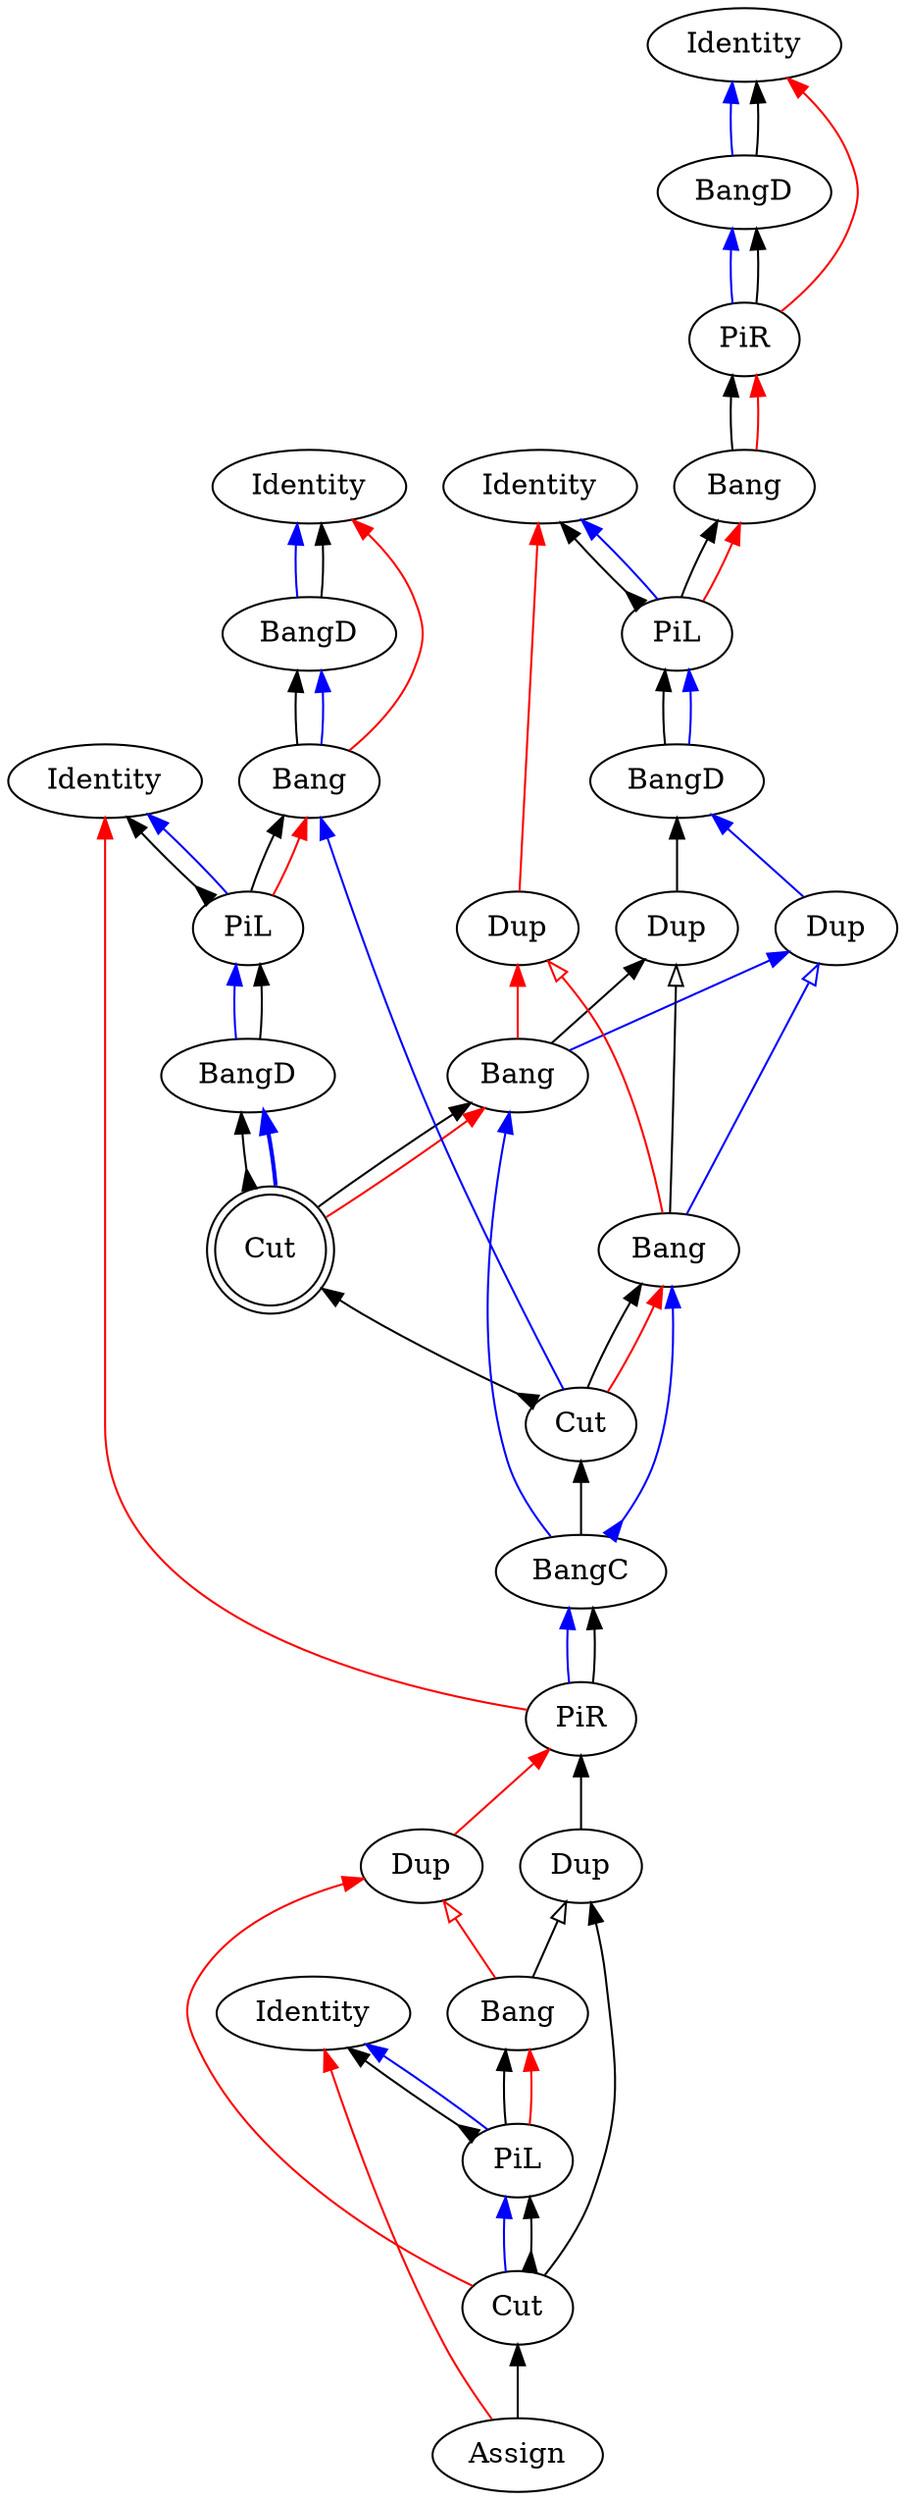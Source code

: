 digraph {
rankdir="BT"
"Identity0" [label="Identity"]
"BangD1" [label="BangD"]
"PiR2" [label="PiR"]
"Bang3" [label="Bang"]
"Identity4" [label="Identity"]
"PiL5" [label="PiL"]
"BangD6" [label="BangD"]
"Identity7" [label="Identity"]
"BangD8" [label="BangD"]
"Bang9" [label="Bang"]
"Identity10" [label="Identity"]
"PiL11" [label="PiL"]
"BangD12" [label="BangD"]
"PiR13" [label="PiR"]
"Identity14" [label="Identity"]
"PiL15" [label="PiL"]
"Assign16" [label="Assign"]
"Dup17" [label="Dup"]
"Dup18" [label="Dup"]
"Cut19" [label="Cut"]
"Bang20" [label="Bang"]
"Dup21" [label="Dup"]
"Dup22" [label="Dup"]
"Dup23" [label="Dup"]
"Bang24" [label="Bang"]
"Bang25" [label="Bang"]
"Cut26" [label="Cut",shape=doublecircle]
"Cut27" [label="Cut"]
"BangC28" [label="BangC"]
"Bang24" -> "Dup21"[color=black,weight=5,tooltip="c_bseq106",arrowhead=normal,arrowtail=none,dir=both]
"Bang25" -> "Dup21"[color=black,weight=5,tooltip="c_bseq112",arrowhead=onormal,arrowtail=none,dir=both]
"Dup17" -> "PiR13"[color=black,weight=5,tooltip="c_bseq32",arrowhead=normal,arrowtail=none,dir=both]
"Bang9" -> "BangD8"[color=black,weight=5,tooltip="c_bseq58",arrowhead=normal,arrowtail=none,dir=both]
"Dup21" -> "BangD6"[color=black,weight=5,tooltip="c_bseq67",arrowhead=normal,arrowtail=none,dir=both]
"Bang3" -> "PiR2"[color=black,weight=5,tooltip="c_bseq79",arrowhead=normal,arrowtail=none,dir=both]
"Cut19" -> "Dup17"[color=black,weight=5,tooltip="c_bseq86",arrowhead=normal,arrowtail=none,dir=both]
"Cut26" -> "Bang24"[color=black,weight=5,tooltip="dseq109",arrowhead=normal,arrowtail=none,dir=both]
"Cut27" -> "Bang25"[color=black,weight=5,tooltip="dseq115",arrowhead=normal,arrowtail=none,dir=both]
"PiL15" -> "Bang20"[color=black,weight=5,tooltip="dseq20",arrowhead=normal,arrowtail=none,dir=both]
"PiL11" -> "Bang9"[color=black,weight=5,tooltip="dseq54",arrowhead=normal,arrowtail=none,dir=both]
"PiL5" -> "Bang3"[color=black,weight=5,tooltip="dseq76",arrowhead=normal,arrowtail=none,dir=both]
"BangC28" -> "Bang24"[color=blue,weight=2,tooltip="h110",arrowhead=normal,arrowtail=none,dir=both]
"BangC28" -> "Bang25"[color=blue,weight=2,tooltip="h116",arrowhead=normal,arrowtail=inv,dir=both]
"PiR13" -> "BangC28"[color=blue,weight=2,tooltip="h34",arrowhead=normal,arrowtail=none,dir=both]
"Bang24" -> "Dup23"[color=blue,weight=2,tooltip="hf107",arrowhead=normal,arrowtail=none,dir=both]
"Bang25" -> "Dup23"[color=blue,weight=2,tooltip="hf113",arrowhead=onormal,arrowtail=none,dir=both]
"Dup23" -> "BangD6"[color=blue,weight=2,tooltip="hf65",arrowhead=normal,arrowtail=none,dir=both]
"BangD6" -> "PiL5"[color=black,weight=5,tooltip="hseq72",arrowhead=normal,arrowtail=none,dir=both]
"PiR2" -> "BangD1"[color=blue,weight=2,tooltip="i81",arrowhead=normal,arrowtail=none,dir=both]
"PiL15" -> "Identity14"[color=black,weight=5,tooltip="idseq21",arrowhead=normal,arrowtail=inv,dir=both]
"PiL11" -> "Identity10"[color=black,weight=5,tooltip="idseq55",arrowhead=normal,arrowtail=inv,dir=both]
"PiL5" -> "Identity4"[color=black,weight=5,tooltip="idseq77",arrowhead=normal,arrowtail=inv,dir=both]
"BangD1" -> "Identity0"[color=blue,weight=2,tooltip="iret84",arrowhead=normal,arrowtail=none,dir=both]
"BangD1" -> "Identity0"[color=black,weight=5,tooltip="iseq83",arrowhead=normal,arrowtail=none,dir=both]
"PiL15" -> "Identity14"[color=blue,weight=2,tooltip="lret19",arrowhead=normal,arrowtail=none,dir=both]
"PiL11" -> "Identity10"[color=blue,weight=2,tooltip="lret53",arrowhead=normal,arrowtail=none,dir=both]
"PiL5" -> "Identity4"[color=blue,weight=2,tooltip="lret75",arrowhead=normal,arrowtail=none,dir=both]
"Cut19" -> "PiL15"[color=blue,weight=2,tooltip="lval14",arrowhead=normal,arrowtail=none,dir=both]
"BangD12" -> "PiL11"[color=blue,weight=2,tooltip="lval48",arrowhead=normal,arrowtail=none,dir=both]
"BangD6" -> "PiL5"[color=blue,weight=2,tooltip="lval70",arrowhead=normal,arrowtail=none,dir=both]
"Bang20" -> "Dup17"[color=black,weight=5,tooltip="newcut_bseq100",arrowhead=onormal,arrowtail=none,dir=both]
"Cut26" -> "Bang24"[color=red,weight=2,tooltip="newrret111",arrowhead=normal,arrowtail=none,dir=both]
"Cut27" -> "Bang25"[color=red,weight=2,tooltip="newrret117",arrowhead=normal,arrowtail=none,dir=both]
"PiL15" -> "Bang20"[color=red,weight=2,tooltip="newrret18",arrowhead=normal,arrowtail=none,dir=both]
"PiL11" -> "Bang9"[color=red,weight=2,tooltip="newrret52",arrowhead=normal,arrowtail=none,dir=both]
"PiL5" -> "Bang3"[color=red,weight=2,tooltip="newrret74",arrowhead=normal,arrowtail=none,dir=both]
"Bang24" -> "Dup22"[color=red,weight=2,tooltip="newrretf108",arrowhead=normal,arrowtail=none,dir=both]
"Bang25" -> "Dup22"[color=red,weight=2,tooltip="newrretf114",arrowhead=onormal,arrowtail=none,dir=both]
"Dup18" -> "PiR13"[color=red,weight=2,tooltip="newrretf31",arrowhead=normal,arrowtail=none,dir=both]
"Bang9" -> "Identity7"[color=red,weight=2,tooltip="newrretf57",arrowhead=normal,arrowtail=none,dir=both]
"Dup22" -> "Identity4"[color=red,weight=2,tooltip="newrretf66",arrowhead=normal,arrowtail=none,dir=both]
"Bang3" -> "PiR2"[color=red,weight=2,tooltip="newrretf78",arrowhead=normal,arrowtail=none,dir=both]
"Cut19" -> "Dup18"[color=red,weight=2,tooltip="newrretf87",arrowhead=normal,arrowtail=none,dir=both]
"Bang20" -> "Dup18"[color=red,weight=2,tooltip="newrretf91",arrowhead=onormal,arrowtail=none,dir=both]
"PiR13" -> "Identity10"[color=red,weight=2,tooltip="ret42",arrowhead=normal,arrowtail=none,dir=both]
"Assign16" -> "Identity14"[color=red,weight=2,tooltip="ret8",arrowhead=normal,arrowtail=none,dir=both]
"PiR2" -> "Identity0"[color=red,weight=2,tooltip="ret82",arrowhead=normal,arrowtail=none,dir=both]
"PiR13" -> "BangC28"[color=black,weight=5,tooltip="seq33",arrowhead=normal,arrowtail=none,dir=both]
"Cut26" -> "BangD12"[color=black,weight=5,tooltip="seq45",arrowhead=normal,arrowtail=inv,dir=both]
"PiR2" -> "BangD1"[color=black,weight=5,tooltip="seq80",arrowhead=normal,arrowtail=none,dir=both]
"BangC28" -> "Cut27"[color=black,weight=5,tooltip="seqBB119",arrowhead=normal,arrowtail=none,dir=both]
"Cut27" -> "Cut26"[color=black,weight=5,tooltip="seqBC118",arrowhead=normal,arrowtail=inv,dir=both]
"Assign16" -> "Cut19"[color=black,weight=5,tooltip="seqBC94",arrowhead=normal,arrowtail=none,dir=both]
"Cut19" -> "PiL15"[color=black,weight=5,tooltip="xseq16",arrowhead=normal,arrowtail=inv,dir=both]
"Cut26" -> "BangD12"[color=blue,weight=2,tooltip="yA43",arrowhead=normal,arrowtail=none,penwidth=2,dir=both]
"Cut27" -> "Bang9"[color=blue,weight=2,tooltip="yB44",arrowhead=normal,arrowtail=none,dir=both]
"Bang9" -> "BangD8"[color=blue,weight=2,tooltip="yBf56",arrowhead=normal,arrowtail=none,dir=both]
"BangD8" -> "Identity7"[color=blue,weight=2,tooltip="yret60",arrowhead=normal,arrowtail=none,dir=both]
"BangD12" -> "PiL11"[color=black,weight=5,tooltip="yseq50",arrowhead=normal,arrowtail=none,dir=both]
"BangD8" -> "Identity7"[color=black,weight=5,tooltip="yseq59",arrowhead=normal,arrowtail=none,dir=both]
}
